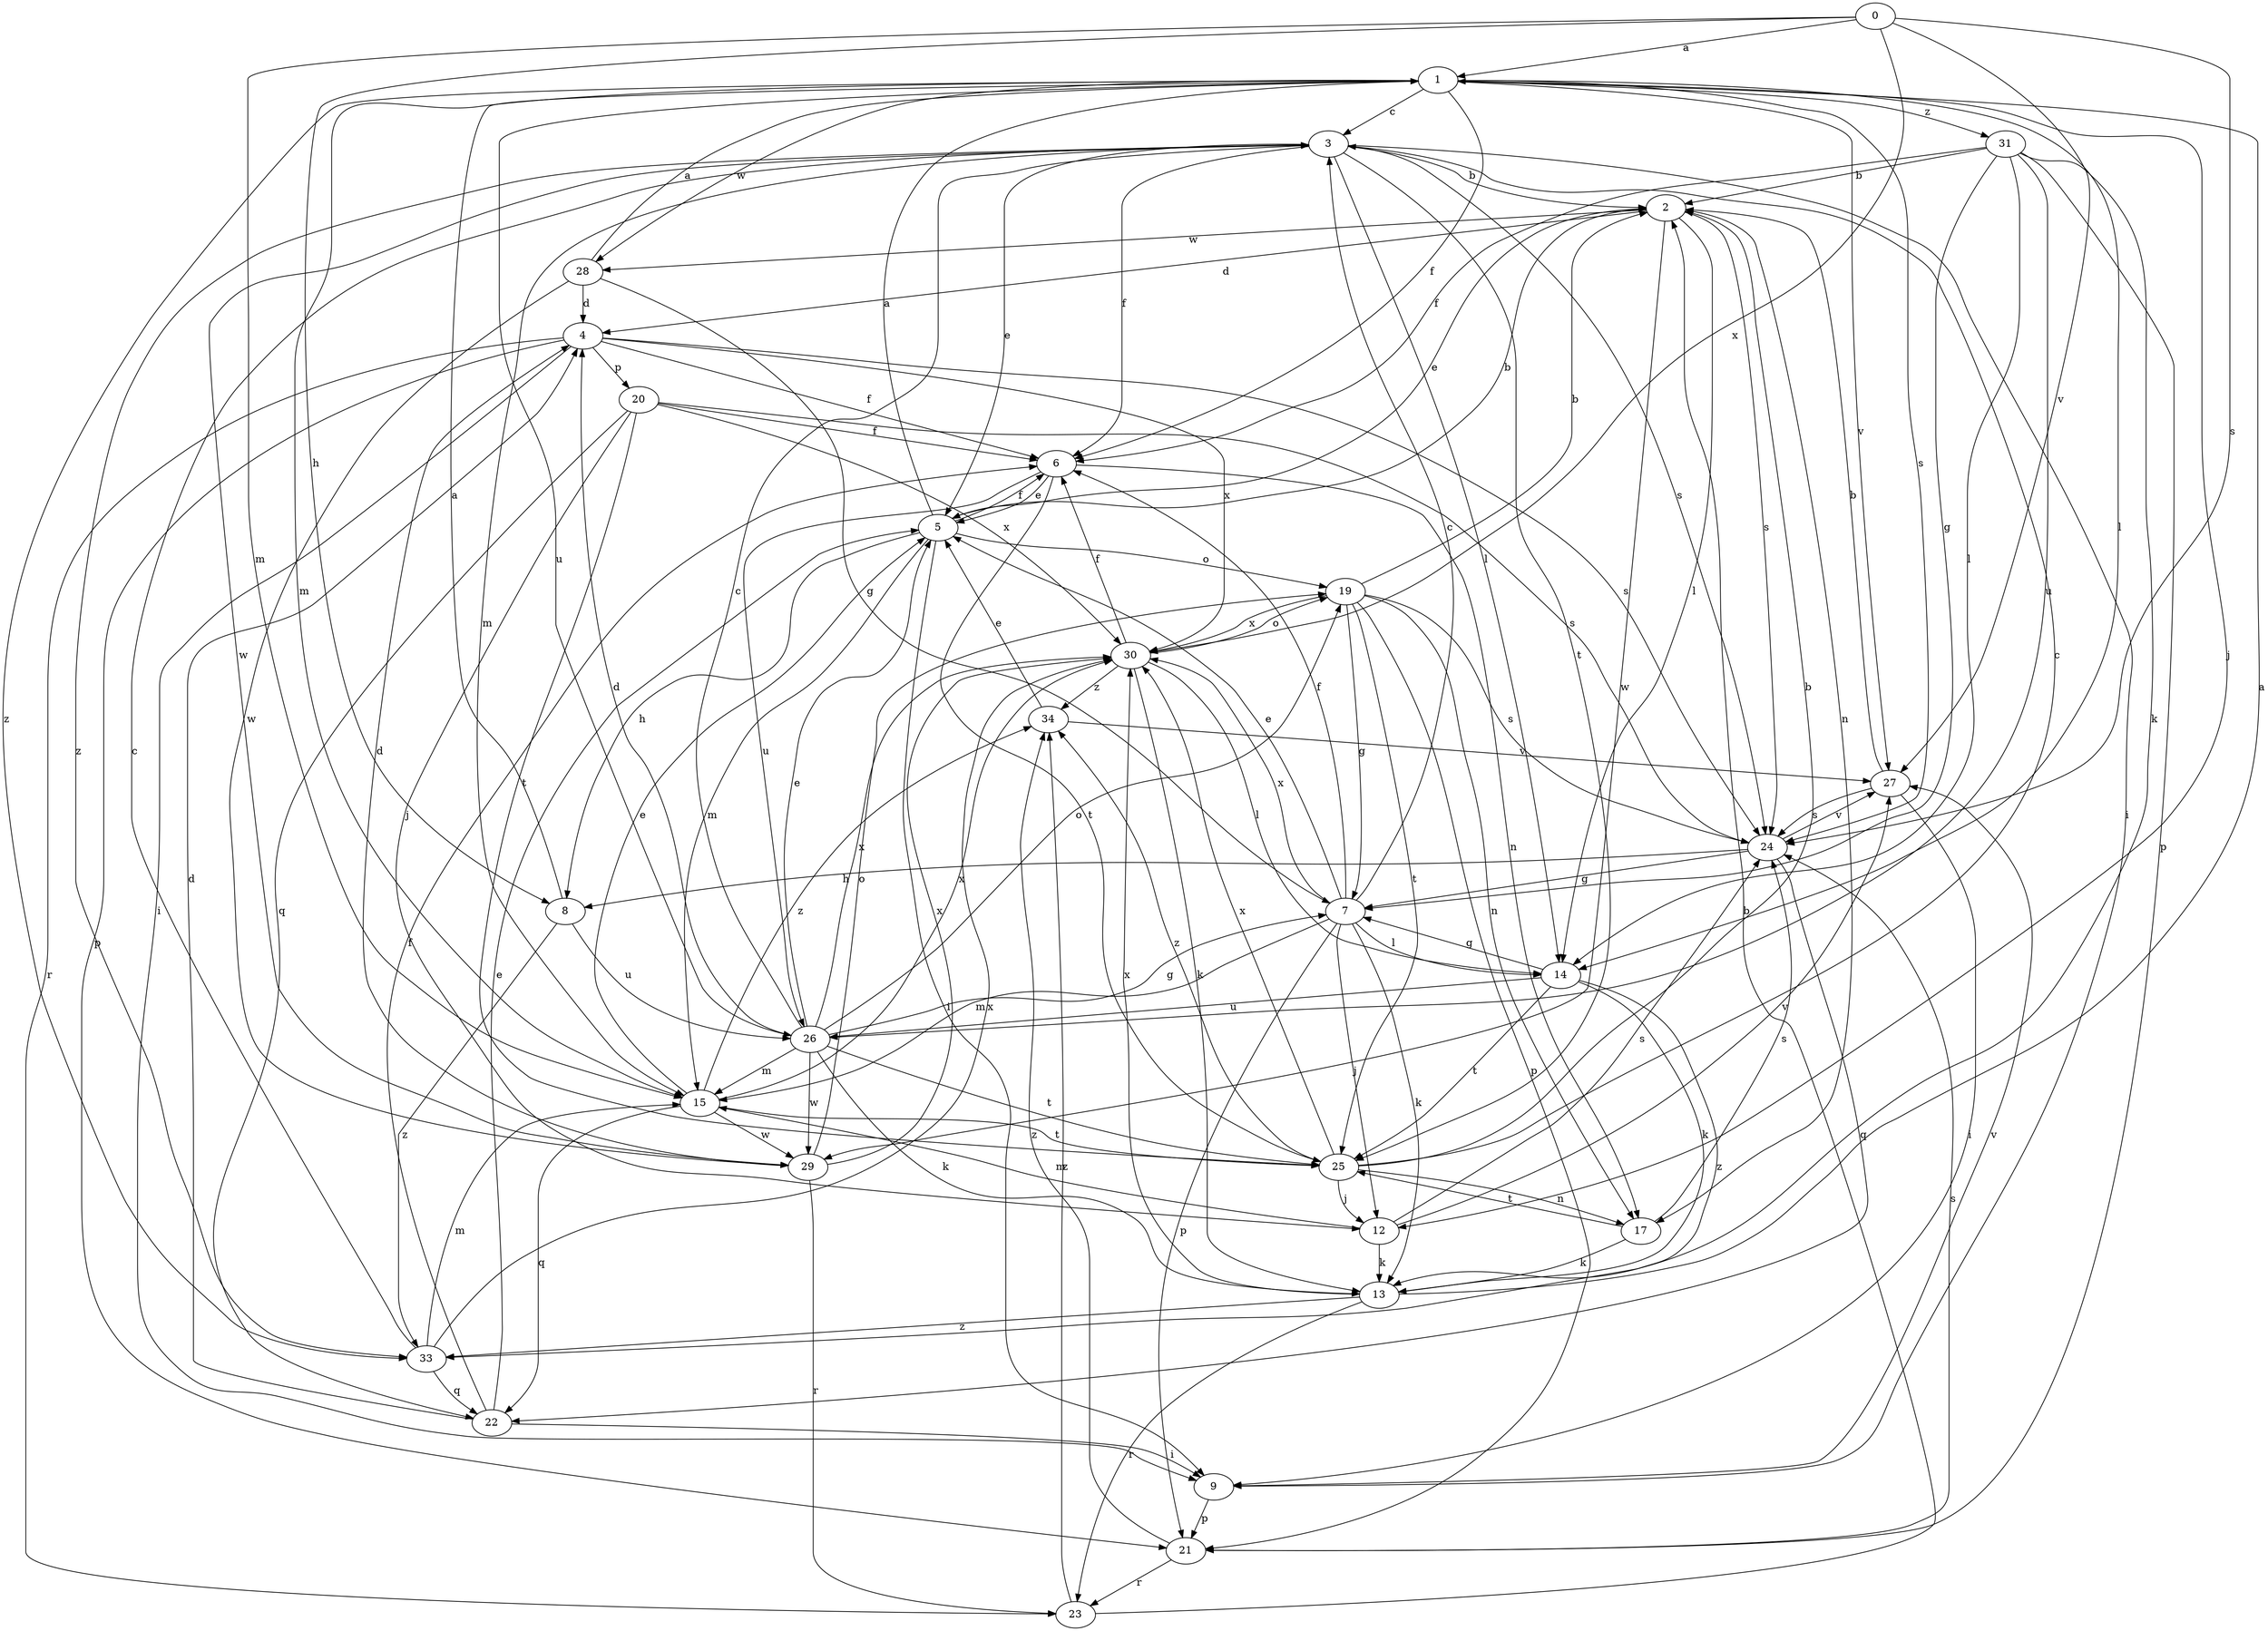 strict digraph  {
0;
1;
2;
3;
4;
5;
6;
7;
8;
9;
12;
13;
14;
15;
17;
19;
20;
21;
22;
23;
24;
25;
26;
27;
28;
29;
30;
31;
33;
34;
0 -> 1  [label=a];
0 -> 8  [label=h];
0 -> 15  [label=m];
0 -> 24  [label=s];
0 -> 27  [label=v];
0 -> 30  [label=x];
1 -> 3  [label=c];
1 -> 6  [label=f];
1 -> 12  [label=j];
1 -> 14  [label=l];
1 -> 15  [label=m];
1 -> 24  [label=s];
1 -> 26  [label=u];
1 -> 27  [label=v];
1 -> 28  [label=w];
1 -> 31  [label=z];
1 -> 33  [label=z];
2 -> 4  [label=d];
2 -> 5  [label=e];
2 -> 14  [label=l];
2 -> 17  [label=n];
2 -> 24  [label=s];
2 -> 28  [label=w];
2 -> 29  [label=w];
3 -> 2  [label=b];
3 -> 5  [label=e];
3 -> 6  [label=f];
3 -> 9  [label=i];
3 -> 14  [label=l];
3 -> 15  [label=m];
3 -> 24  [label=s];
3 -> 25  [label=t];
3 -> 29  [label=w];
3 -> 33  [label=z];
4 -> 6  [label=f];
4 -> 9  [label=i];
4 -> 20  [label=p];
4 -> 21  [label=p];
4 -> 23  [label=r];
4 -> 24  [label=s];
4 -> 30  [label=x];
5 -> 1  [label=a];
5 -> 2  [label=b];
5 -> 6  [label=f];
5 -> 8  [label=h];
5 -> 9  [label=i];
5 -> 15  [label=m];
5 -> 19  [label=o];
6 -> 5  [label=e];
6 -> 17  [label=n];
6 -> 25  [label=t];
6 -> 26  [label=u];
7 -> 3  [label=c];
7 -> 5  [label=e];
7 -> 6  [label=f];
7 -> 12  [label=j];
7 -> 13  [label=k];
7 -> 14  [label=l];
7 -> 15  [label=m];
7 -> 21  [label=p];
7 -> 30  [label=x];
8 -> 1  [label=a];
8 -> 26  [label=u];
8 -> 33  [label=z];
9 -> 21  [label=p];
9 -> 27  [label=v];
12 -> 13  [label=k];
12 -> 15  [label=m];
12 -> 24  [label=s];
12 -> 27  [label=v];
13 -> 1  [label=a];
13 -> 23  [label=r];
13 -> 30  [label=x];
13 -> 33  [label=z];
14 -> 7  [label=g];
14 -> 13  [label=k];
14 -> 25  [label=t];
14 -> 26  [label=u];
14 -> 33  [label=z];
15 -> 5  [label=e];
15 -> 22  [label=q];
15 -> 25  [label=t];
15 -> 29  [label=w];
15 -> 30  [label=x];
15 -> 34  [label=z];
17 -> 13  [label=k];
17 -> 24  [label=s];
17 -> 25  [label=t];
19 -> 2  [label=b];
19 -> 7  [label=g];
19 -> 17  [label=n];
19 -> 21  [label=p];
19 -> 24  [label=s];
19 -> 25  [label=t];
19 -> 30  [label=x];
20 -> 6  [label=f];
20 -> 12  [label=j];
20 -> 22  [label=q];
20 -> 24  [label=s];
20 -> 25  [label=t];
20 -> 30  [label=x];
21 -> 23  [label=r];
21 -> 24  [label=s];
21 -> 34  [label=z];
22 -> 4  [label=d];
22 -> 5  [label=e];
22 -> 6  [label=f];
22 -> 9  [label=i];
23 -> 2  [label=b];
23 -> 34  [label=z];
24 -> 7  [label=g];
24 -> 8  [label=h];
24 -> 22  [label=q];
24 -> 27  [label=v];
25 -> 2  [label=b];
25 -> 3  [label=c];
25 -> 12  [label=j];
25 -> 17  [label=n];
25 -> 30  [label=x];
25 -> 34  [label=z];
26 -> 3  [label=c];
26 -> 4  [label=d];
26 -> 5  [label=e];
26 -> 7  [label=g];
26 -> 13  [label=k];
26 -> 15  [label=m];
26 -> 19  [label=o];
26 -> 25  [label=t];
26 -> 29  [label=w];
26 -> 30  [label=x];
27 -> 2  [label=b];
27 -> 9  [label=i];
27 -> 24  [label=s];
28 -> 1  [label=a];
28 -> 4  [label=d];
28 -> 7  [label=g];
28 -> 29  [label=w];
29 -> 4  [label=d];
29 -> 19  [label=o];
29 -> 23  [label=r];
29 -> 30  [label=x];
30 -> 6  [label=f];
30 -> 13  [label=k];
30 -> 14  [label=l];
30 -> 19  [label=o];
30 -> 34  [label=z];
31 -> 2  [label=b];
31 -> 6  [label=f];
31 -> 7  [label=g];
31 -> 13  [label=k];
31 -> 14  [label=l];
31 -> 21  [label=p];
31 -> 26  [label=u];
33 -> 3  [label=c];
33 -> 15  [label=m];
33 -> 22  [label=q];
33 -> 30  [label=x];
34 -> 5  [label=e];
34 -> 27  [label=v];
}
